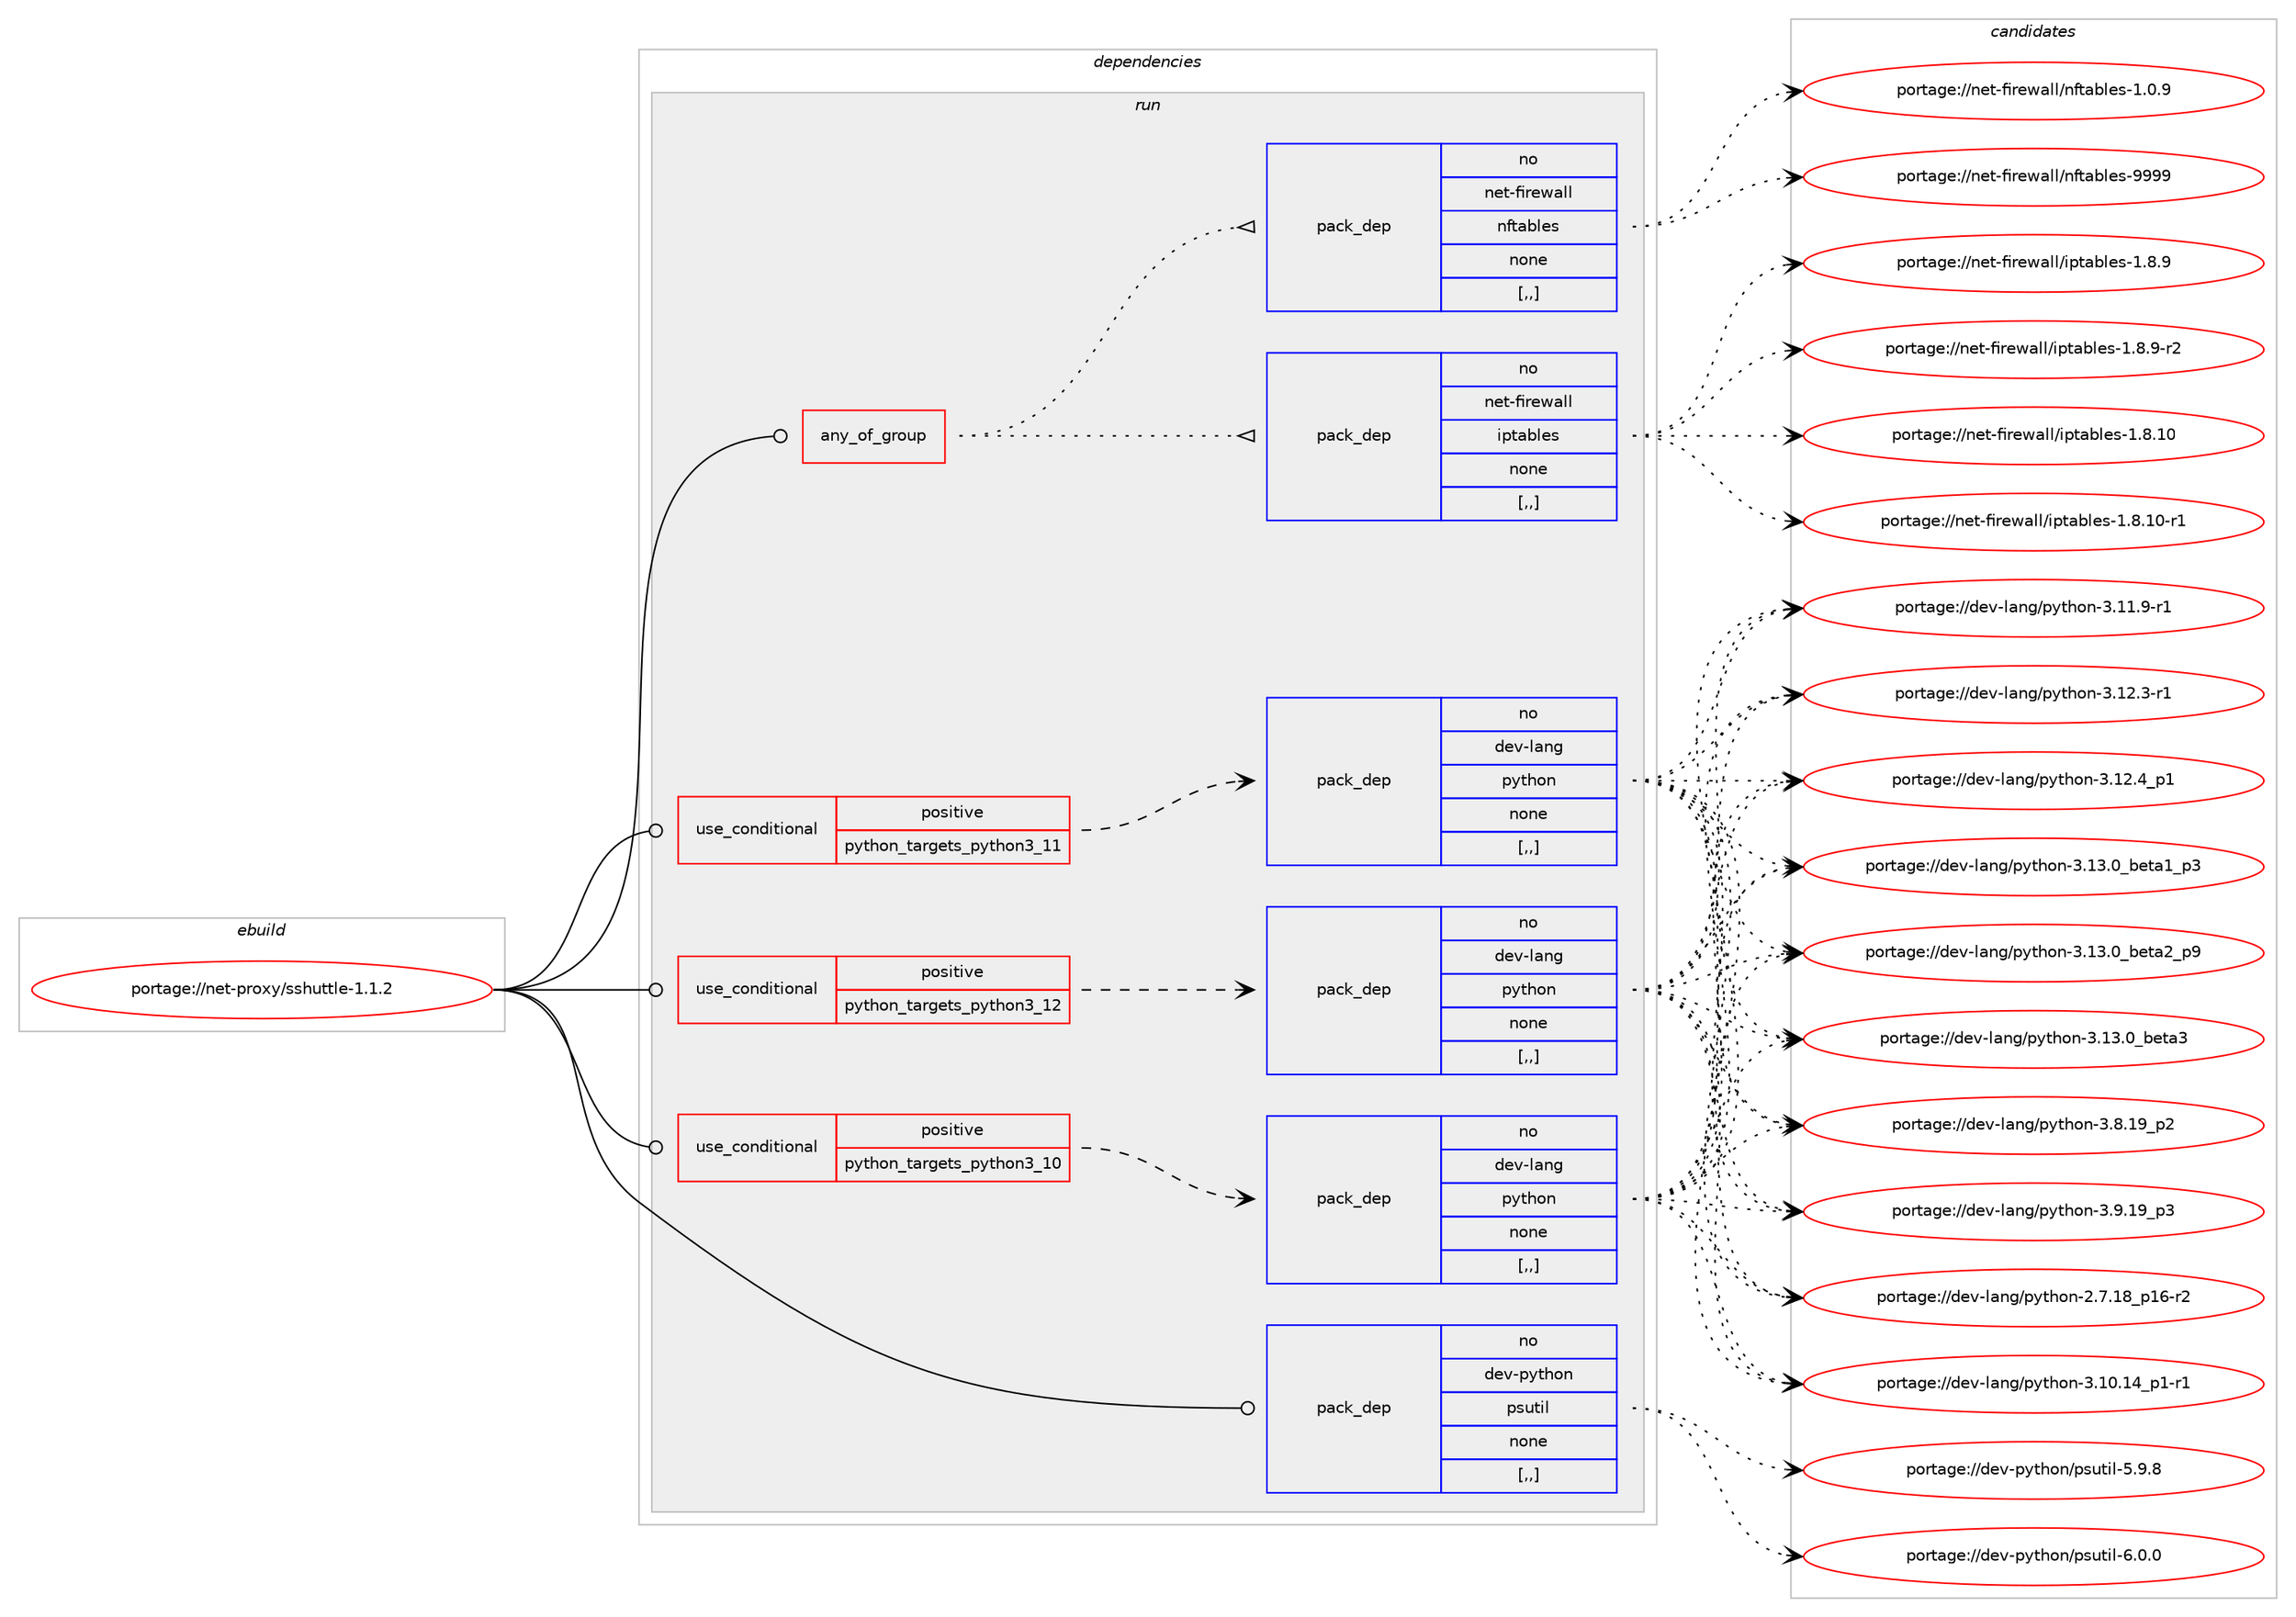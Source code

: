 digraph prolog {

# *************
# Graph options
# *************

newrank=true;
concentrate=true;
compound=true;
graph [rankdir=LR,fontname=Helvetica,fontsize=10,ranksep=1.5];#, ranksep=2.5, nodesep=0.2];
edge  [arrowhead=vee];
node  [fontname=Helvetica,fontsize=10];

# **********
# The ebuild
# **********

subgraph cluster_leftcol {
color=gray;
rank=same;
label=<<i>ebuild</i>>;
id [label="portage://net-proxy/sshuttle-1.1.2", color=red, width=4, href="../net-proxy/sshuttle-1.1.2.svg"];
}

# ****************
# The dependencies
# ****************

subgraph cluster_midcol {
color=gray;
label=<<i>dependencies</i>>;
subgraph cluster_compile {
fillcolor="#eeeeee";
style=filled;
label=<<i>compile</i>>;
}
subgraph cluster_compileandrun {
fillcolor="#eeeeee";
style=filled;
label=<<i>compile and run</i>>;
}
subgraph cluster_run {
fillcolor="#eeeeee";
style=filled;
label=<<i>run</i>>;
subgraph any2530 {
dependency375883 [label=<<TABLE BORDER="0" CELLBORDER="1" CELLSPACING="0" CELLPADDING="4"><TR><TD CELLPADDING="10">any_of_group</TD></TR></TABLE>>, shape=none, color=red];subgraph pack273872 {
dependency375884 [label=<<TABLE BORDER="0" CELLBORDER="1" CELLSPACING="0" CELLPADDING="4" WIDTH="220"><TR><TD ROWSPAN="6" CELLPADDING="30">pack_dep</TD></TR><TR><TD WIDTH="110">no</TD></TR><TR><TD>net-firewall</TD></TR><TR><TD>iptables</TD></TR><TR><TD>none</TD></TR><TR><TD>[,,]</TD></TR></TABLE>>, shape=none, color=blue];
}
dependency375883:e -> dependency375884:w [weight=20,style="dotted",arrowhead="oinv"];
subgraph pack273873 {
dependency375885 [label=<<TABLE BORDER="0" CELLBORDER="1" CELLSPACING="0" CELLPADDING="4" WIDTH="220"><TR><TD ROWSPAN="6" CELLPADDING="30">pack_dep</TD></TR><TR><TD WIDTH="110">no</TD></TR><TR><TD>net-firewall</TD></TR><TR><TD>nftables</TD></TR><TR><TD>none</TD></TR><TR><TD>[,,]</TD></TR></TABLE>>, shape=none, color=blue];
}
dependency375883:e -> dependency375885:w [weight=20,style="dotted",arrowhead="oinv"];
}
id:e -> dependency375883:w [weight=20,style="solid",arrowhead="odot"];
subgraph cond99300 {
dependency375886 [label=<<TABLE BORDER="0" CELLBORDER="1" CELLSPACING="0" CELLPADDING="4"><TR><TD ROWSPAN="3" CELLPADDING="10">use_conditional</TD></TR><TR><TD>positive</TD></TR><TR><TD>python_targets_python3_10</TD></TR></TABLE>>, shape=none, color=red];
subgraph pack273874 {
dependency375887 [label=<<TABLE BORDER="0" CELLBORDER="1" CELLSPACING="0" CELLPADDING="4" WIDTH="220"><TR><TD ROWSPAN="6" CELLPADDING="30">pack_dep</TD></TR><TR><TD WIDTH="110">no</TD></TR><TR><TD>dev-lang</TD></TR><TR><TD>python</TD></TR><TR><TD>none</TD></TR><TR><TD>[,,]</TD></TR></TABLE>>, shape=none, color=blue];
}
dependency375886:e -> dependency375887:w [weight=20,style="dashed",arrowhead="vee"];
}
id:e -> dependency375886:w [weight=20,style="solid",arrowhead="odot"];
subgraph cond99301 {
dependency375888 [label=<<TABLE BORDER="0" CELLBORDER="1" CELLSPACING="0" CELLPADDING="4"><TR><TD ROWSPAN="3" CELLPADDING="10">use_conditional</TD></TR><TR><TD>positive</TD></TR><TR><TD>python_targets_python3_11</TD></TR></TABLE>>, shape=none, color=red];
subgraph pack273875 {
dependency375889 [label=<<TABLE BORDER="0" CELLBORDER="1" CELLSPACING="0" CELLPADDING="4" WIDTH="220"><TR><TD ROWSPAN="6" CELLPADDING="30">pack_dep</TD></TR><TR><TD WIDTH="110">no</TD></TR><TR><TD>dev-lang</TD></TR><TR><TD>python</TD></TR><TR><TD>none</TD></TR><TR><TD>[,,]</TD></TR></TABLE>>, shape=none, color=blue];
}
dependency375888:e -> dependency375889:w [weight=20,style="dashed",arrowhead="vee"];
}
id:e -> dependency375888:w [weight=20,style="solid",arrowhead="odot"];
subgraph cond99302 {
dependency375890 [label=<<TABLE BORDER="0" CELLBORDER="1" CELLSPACING="0" CELLPADDING="4"><TR><TD ROWSPAN="3" CELLPADDING="10">use_conditional</TD></TR><TR><TD>positive</TD></TR><TR><TD>python_targets_python3_12</TD></TR></TABLE>>, shape=none, color=red];
subgraph pack273876 {
dependency375891 [label=<<TABLE BORDER="0" CELLBORDER="1" CELLSPACING="0" CELLPADDING="4" WIDTH="220"><TR><TD ROWSPAN="6" CELLPADDING="30">pack_dep</TD></TR><TR><TD WIDTH="110">no</TD></TR><TR><TD>dev-lang</TD></TR><TR><TD>python</TD></TR><TR><TD>none</TD></TR><TR><TD>[,,]</TD></TR></TABLE>>, shape=none, color=blue];
}
dependency375890:e -> dependency375891:w [weight=20,style="dashed",arrowhead="vee"];
}
id:e -> dependency375890:w [weight=20,style="solid",arrowhead="odot"];
subgraph pack273877 {
dependency375892 [label=<<TABLE BORDER="0" CELLBORDER="1" CELLSPACING="0" CELLPADDING="4" WIDTH="220"><TR><TD ROWSPAN="6" CELLPADDING="30">pack_dep</TD></TR><TR><TD WIDTH="110">no</TD></TR><TR><TD>dev-python</TD></TR><TR><TD>psutil</TD></TR><TR><TD>none</TD></TR><TR><TD>[,,]</TD></TR></TABLE>>, shape=none, color=blue];
}
id:e -> dependency375892:w [weight=20,style="solid",arrowhead="odot"];
}
}

# **************
# The candidates
# **************

subgraph cluster_choices {
rank=same;
color=gray;
label=<<i>candidates</i>>;

subgraph choice273872 {
color=black;
nodesep=1;
choice110101116451021051141011199710810847105112116979810810111545494656464948 [label="portage://net-firewall/iptables-1.8.10", color=red, width=4,href="../net-firewall/iptables-1.8.10.svg"];
choice1101011164510210511410111997108108471051121169798108101115454946564649484511449 [label="portage://net-firewall/iptables-1.8.10-r1", color=red, width=4,href="../net-firewall/iptables-1.8.10-r1.svg"];
choice1101011164510210511410111997108108471051121169798108101115454946564657 [label="portage://net-firewall/iptables-1.8.9", color=red, width=4,href="../net-firewall/iptables-1.8.9.svg"];
choice11010111645102105114101119971081084710511211697981081011154549465646574511450 [label="portage://net-firewall/iptables-1.8.9-r2", color=red, width=4,href="../net-firewall/iptables-1.8.9-r2.svg"];
dependency375884:e -> choice110101116451021051141011199710810847105112116979810810111545494656464948:w [style=dotted,weight="100"];
dependency375884:e -> choice1101011164510210511410111997108108471051121169798108101115454946564649484511449:w [style=dotted,weight="100"];
dependency375884:e -> choice1101011164510210511410111997108108471051121169798108101115454946564657:w [style=dotted,weight="100"];
dependency375884:e -> choice11010111645102105114101119971081084710511211697981081011154549465646574511450:w [style=dotted,weight="100"];
}
subgraph choice273873 {
color=black;
nodesep=1;
choice1101011164510210511410111997108108471101021169798108101115454946484657 [label="portage://net-firewall/nftables-1.0.9", color=red, width=4,href="../net-firewall/nftables-1.0.9.svg"];
choice11010111645102105114101119971081084711010211697981081011154557575757 [label="portage://net-firewall/nftables-9999", color=red, width=4,href="../net-firewall/nftables-9999.svg"];
dependency375885:e -> choice1101011164510210511410111997108108471101021169798108101115454946484657:w [style=dotted,weight="100"];
dependency375885:e -> choice11010111645102105114101119971081084711010211697981081011154557575757:w [style=dotted,weight="100"];
}
subgraph choice273874 {
color=black;
nodesep=1;
choice100101118451089711010347112121116104111110455046554649569511249544511450 [label="portage://dev-lang/python-2.7.18_p16-r2", color=red, width=4,href="../dev-lang/python-2.7.18_p16-r2.svg"];
choice100101118451089711010347112121116104111110455146494846495295112494511449 [label="portage://dev-lang/python-3.10.14_p1-r1", color=red, width=4,href="../dev-lang/python-3.10.14_p1-r1.svg"];
choice100101118451089711010347112121116104111110455146494946574511449 [label="portage://dev-lang/python-3.11.9-r1", color=red, width=4,href="../dev-lang/python-3.11.9-r1.svg"];
choice100101118451089711010347112121116104111110455146495046514511449 [label="portage://dev-lang/python-3.12.3-r1", color=red, width=4,href="../dev-lang/python-3.12.3-r1.svg"];
choice100101118451089711010347112121116104111110455146495046529511249 [label="portage://dev-lang/python-3.12.4_p1", color=red, width=4,href="../dev-lang/python-3.12.4_p1.svg"];
choice10010111845108971101034711212111610411111045514649514648959810111697499511251 [label="portage://dev-lang/python-3.13.0_beta1_p3", color=red, width=4,href="../dev-lang/python-3.13.0_beta1_p3.svg"];
choice10010111845108971101034711212111610411111045514649514648959810111697509511257 [label="portage://dev-lang/python-3.13.0_beta2_p9", color=red, width=4,href="../dev-lang/python-3.13.0_beta2_p9.svg"];
choice1001011184510897110103471121211161041111104551464951464895981011169751 [label="portage://dev-lang/python-3.13.0_beta3", color=red, width=4,href="../dev-lang/python-3.13.0_beta3.svg"];
choice100101118451089711010347112121116104111110455146564649579511250 [label="portage://dev-lang/python-3.8.19_p2", color=red, width=4,href="../dev-lang/python-3.8.19_p2.svg"];
choice100101118451089711010347112121116104111110455146574649579511251 [label="portage://dev-lang/python-3.9.19_p3", color=red, width=4,href="../dev-lang/python-3.9.19_p3.svg"];
dependency375887:e -> choice100101118451089711010347112121116104111110455046554649569511249544511450:w [style=dotted,weight="100"];
dependency375887:e -> choice100101118451089711010347112121116104111110455146494846495295112494511449:w [style=dotted,weight="100"];
dependency375887:e -> choice100101118451089711010347112121116104111110455146494946574511449:w [style=dotted,weight="100"];
dependency375887:e -> choice100101118451089711010347112121116104111110455146495046514511449:w [style=dotted,weight="100"];
dependency375887:e -> choice100101118451089711010347112121116104111110455146495046529511249:w [style=dotted,weight="100"];
dependency375887:e -> choice10010111845108971101034711212111610411111045514649514648959810111697499511251:w [style=dotted,weight="100"];
dependency375887:e -> choice10010111845108971101034711212111610411111045514649514648959810111697509511257:w [style=dotted,weight="100"];
dependency375887:e -> choice1001011184510897110103471121211161041111104551464951464895981011169751:w [style=dotted,weight="100"];
dependency375887:e -> choice100101118451089711010347112121116104111110455146564649579511250:w [style=dotted,weight="100"];
dependency375887:e -> choice100101118451089711010347112121116104111110455146574649579511251:w [style=dotted,weight="100"];
}
subgraph choice273875 {
color=black;
nodesep=1;
choice100101118451089711010347112121116104111110455046554649569511249544511450 [label="portage://dev-lang/python-2.7.18_p16-r2", color=red, width=4,href="../dev-lang/python-2.7.18_p16-r2.svg"];
choice100101118451089711010347112121116104111110455146494846495295112494511449 [label="portage://dev-lang/python-3.10.14_p1-r1", color=red, width=4,href="../dev-lang/python-3.10.14_p1-r1.svg"];
choice100101118451089711010347112121116104111110455146494946574511449 [label="portage://dev-lang/python-3.11.9-r1", color=red, width=4,href="../dev-lang/python-3.11.9-r1.svg"];
choice100101118451089711010347112121116104111110455146495046514511449 [label="portage://dev-lang/python-3.12.3-r1", color=red, width=4,href="../dev-lang/python-3.12.3-r1.svg"];
choice100101118451089711010347112121116104111110455146495046529511249 [label="portage://dev-lang/python-3.12.4_p1", color=red, width=4,href="../dev-lang/python-3.12.4_p1.svg"];
choice10010111845108971101034711212111610411111045514649514648959810111697499511251 [label="portage://dev-lang/python-3.13.0_beta1_p3", color=red, width=4,href="../dev-lang/python-3.13.0_beta1_p3.svg"];
choice10010111845108971101034711212111610411111045514649514648959810111697509511257 [label="portage://dev-lang/python-3.13.0_beta2_p9", color=red, width=4,href="../dev-lang/python-3.13.0_beta2_p9.svg"];
choice1001011184510897110103471121211161041111104551464951464895981011169751 [label="portage://dev-lang/python-3.13.0_beta3", color=red, width=4,href="../dev-lang/python-3.13.0_beta3.svg"];
choice100101118451089711010347112121116104111110455146564649579511250 [label="portage://dev-lang/python-3.8.19_p2", color=red, width=4,href="../dev-lang/python-3.8.19_p2.svg"];
choice100101118451089711010347112121116104111110455146574649579511251 [label="portage://dev-lang/python-3.9.19_p3", color=red, width=4,href="../dev-lang/python-3.9.19_p3.svg"];
dependency375889:e -> choice100101118451089711010347112121116104111110455046554649569511249544511450:w [style=dotted,weight="100"];
dependency375889:e -> choice100101118451089711010347112121116104111110455146494846495295112494511449:w [style=dotted,weight="100"];
dependency375889:e -> choice100101118451089711010347112121116104111110455146494946574511449:w [style=dotted,weight="100"];
dependency375889:e -> choice100101118451089711010347112121116104111110455146495046514511449:w [style=dotted,weight="100"];
dependency375889:e -> choice100101118451089711010347112121116104111110455146495046529511249:w [style=dotted,weight="100"];
dependency375889:e -> choice10010111845108971101034711212111610411111045514649514648959810111697499511251:w [style=dotted,weight="100"];
dependency375889:e -> choice10010111845108971101034711212111610411111045514649514648959810111697509511257:w [style=dotted,weight="100"];
dependency375889:e -> choice1001011184510897110103471121211161041111104551464951464895981011169751:w [style=dotted,weight="100"];
dependency375889:e -> choice100101118451089711010347112121116104111110455146564649579511250:w [style=dotted,weight="100"];
dependency375889:e -> choice100101118451089711010347112121116104111110455146574649579511251:w [style=dotted,weight="100"];
}
subgraph choice273876 {
color=black;
nodesep=1;
choice100101118451089711010347112121116104111110455046554649569511249544511450 [label="portage://dev-lang/python-2.7.18_p16-r2", color=red, width=4,href="../dev-lang/python-2.7.18_p16-r2.svg"];
choice100101118451089711010347112121116104111110455146494846495295112494511449 [label="portage://dev-lang/python-3.10.14_p1-r1", color=red, width=4,href="../dev-lang/python-3.10.14_p1-r1.svg"];
choice100101118451089711010347112121116104111110455146494946574511449 [label="portage://dev-lang/python-3.11.9-r1", color=red, width=4,href="../dev-lang/python-3.11.9-r1.svg"];
choice100101118451089711010347112121116104111110455146495046514511449 [label="portage://dev-lang/python-3.12.3-r1", color=red, width=4,href="../dev-lang/python-3.12.3-r1.svg"];
choice100101118451089711010347112121116104111110455146495046529511249 [label="portage://dev-lang/python-3.12.4_p1", color=red, width=4,href="../dev-lang/python-3.12.4_p1.svg"];
choice10010111845108971101034711212111610411111045514649514648959810111697499511251 [label="portage://dev-lang/python-3.13.0_beta1_p3", color=red, width=4,href="../dev-lang/python-3.13.0_beta1_p3.svg"];
choice10010111845108971101034711212111610411111045514649514648959810111697509511257 [label="portage://dev-lang/python-3.13.0_beta2_p9", color=red, width=4,href="../dev-lang/python-3.13.0_beta2_p9.svg"];
choice1001011184510897110103471121211161041111104551464951464895981011169751 [label="portage://dev-lang/python-3.13.0_beta3", color=red, width=4,href="../dev-lang/python-3.13.0_beta3.svg"];
choice100101118451089711010347112121116104111110455146564649579511250 [label="portage://dev-lang/python-3.8.19_p2", color=red, width=4,href="../dev-lang/python-3.8.19_p2.svg"];
choice100101118451089711010347112121116104111110455146574649579511251 [label="portage://dev-lang/python-3.9.19_p3", color=red, width=4,href="../dev-lang/python-3.9.19_p3.svg"];
dependency375891:e -> choice100101118451089711010347112121116104111110455046554649569511249544511450:w [style=dotted,weight="100"];
dependency375891:e -> choice100101118451089711010347112121116104111110455146494846495295112494511449:w [style=dotted,weight="100"];
dependency375891:e -> choice100101118451089711010347112121116104111110455146494946574511449:w [style=dotted,weight="100"];
dependency375891:e -> choice100101118451089711010347112121116104111110455146495046514511449:w [style=dotted,weight="100"];
dependency375891:e -> choice100101118451089711010347112121116104111110455146495046529511249:w [style=dotted,weight="100"];
dependency375891:e -> choice10010111845108971101034711212111610411111045514649514648959810111697499511251:w [style=dotted,weight="100"];
dependency375891:e -> choice10010111845108971101034711212111610411111045514649514648959810111697509511257:w [style=dotted,weight="100"];
dependency375891:e -> choice1001011184510897110103471121211161041111104551464951464895981011169751:w [style=dotted,weight="100"];
dependency375891:e -> choice100101118451089711010347112121116104111110455146564649579511250:w [style=dotted,weight="100"];
dependency375891:e -> choice100101118451089711010347112121116104111110455146574649579511251:w [style=dotted,weight="100"];
}
subgraph choice273877 {
color=black;
nodesep=1;
choice1001011184511212111610411111047112115117116105108455346574656 [label="portage://dev-python/psutil-5.9.8", color=red, width=4,href="../dev-python/psutil-5.9.8.svg"];
choice1001011184511212111610411111047112115117116105108455446484648 [label="portage://dev-python/psutil-6.0.0", color=red, width=4,href="../dev-python/psutil-6.0.0.svg"];
dependency375892:e -> choice1001011184511212111610411111047112115117116105108455346574656:w [style=dotted,weight="100"];
dependency375892:e -> choice1001011184511212111610411111047112115117116105108455446484648:w [style=dotted,weight="100"];
}
}

}
